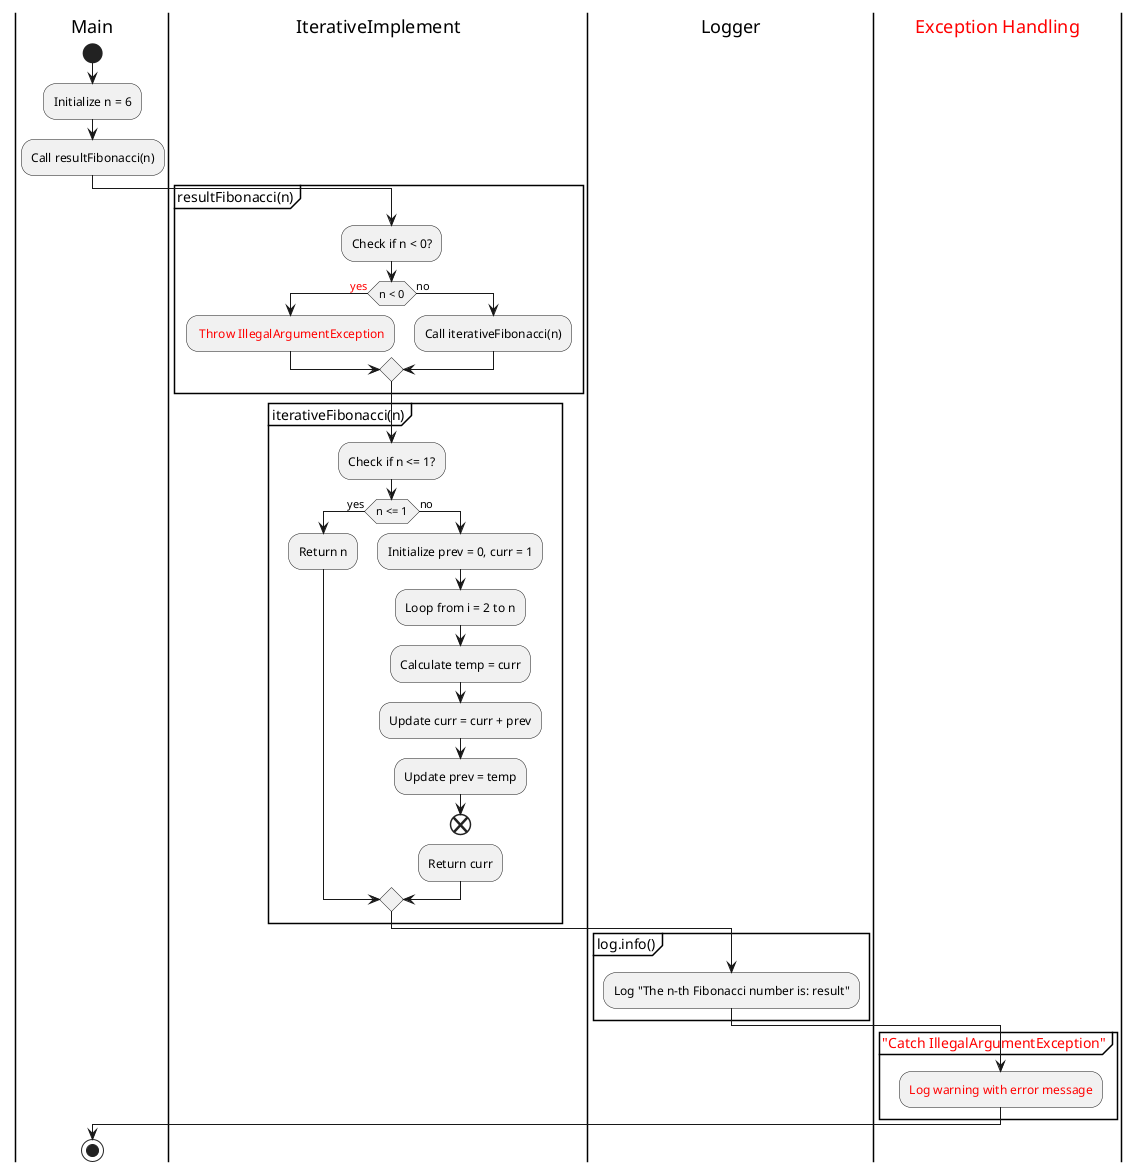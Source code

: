 @startuml

|Main|
start
:Initialize n = 6;
:Call resultFibonacci(n);

|IterativeImplement|
partition "resultFibonacci(n)" {
  :Check if n < 0?;
  if (n < 0) then (<color:red> yes)
    :<color:red> Throw IllegalArgumentException;
  else (no)
    :Call iterativeFibonacci(n);
  endif
}

partition "iterativeFibonacci(n)" {
  :Check if n <= 1?;
  if (n <= 1) then (yes)
    :Return n;
  else (no)
    :Initialize prev = 0, curr = 1;
    :Loop from i = 2 to n;
      :Calculate temp = curr;
      :Update curr = curr + prev;
      :Update prev = temp;
    end
    :Return curr;
  endif
}

|Logger|
partition "log.info()" {
  :Log "The n-th Fibonacci number is: result";
}

|<color:red>Exception Handling|
partition <color:red>"Catch IllegalArgumentException" {
  :<color:red>Log warning with error message;
}

|Main|
stop

@enduml
